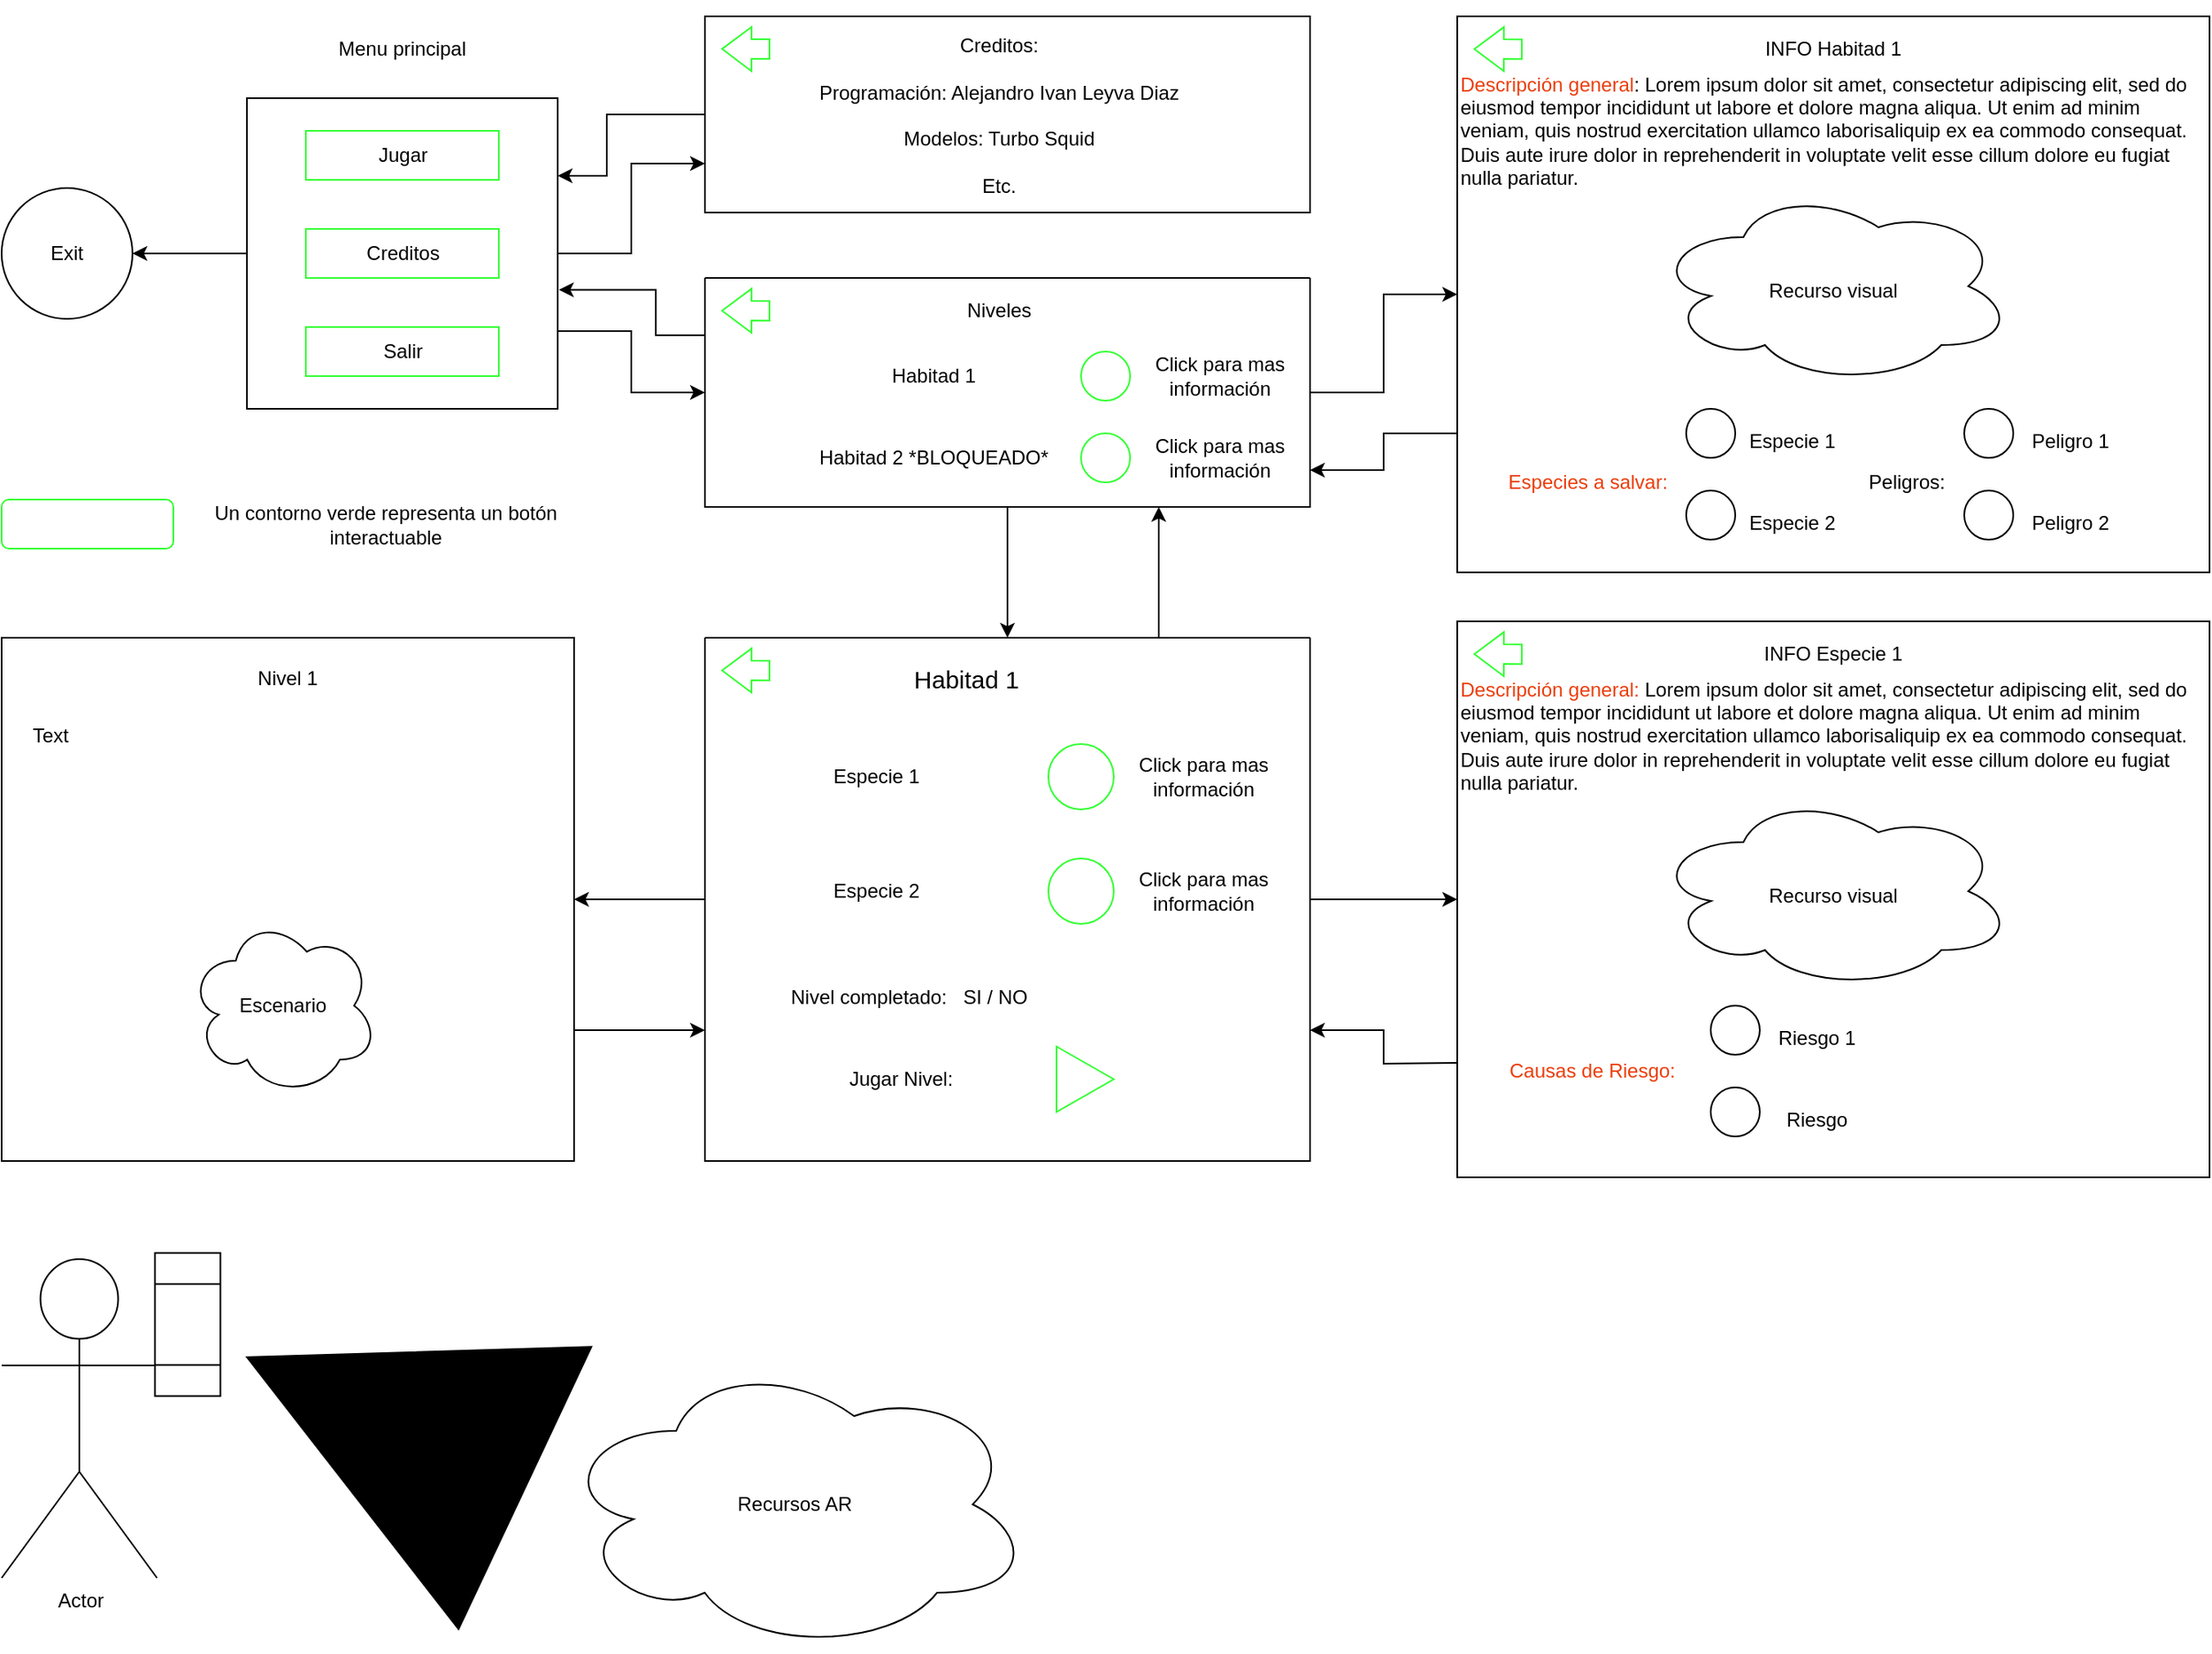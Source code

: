 <mxfile version="22.0.8" type="github">
  <diagram name="Page-1" id="2YBvvXClWsGukQMizWep">
    <mxGraphModel dx="1955" dy="596" grid="1" gridSize="10" guides="1" tooltips="1" connect="1" arrows="1" fold="1" page="1" pageScale="1" pageWidth="850" pageHeight="1100" math="0" shadow="0">
      <root>
        <mxCell id="0" />
        <mxCell id="1" parent="0" />
        <mxCell id="MVG4GWvltwTv5QBTx27n-12" style="edgeStyle=orthogonalEdgeStyle;rounded=0;orthogonalLoop=1;jettySize=auto;html=1;entryX=0;entryY=0.75;entryDx=0;entryDy=0;" edge="1" parent="1" source="MVG4GWvltwTv5QBTx27n-1" target="MVG4GWvltwTv5QBTx27n-6">
          <mxGeometry relative="1" as="geometry" />
        </mxCell>
        <mxCell id="MVG4GWvltwTv5QBTx27n-15" style="edgeStyle=orthogonalEdgeStyle;rounded=0;orthogonalLoop=1;jettySize=auto;html=1;exitX=1;exitY=0.75;exitDx=0;exitDy=0;entryX=0;entryY=0.5;entryDx=0;entryDy=0;" edge="1" parent="1" source="MVG4GWvltwTv5QBTx27n-1" target="MVG4GWvltwTv5QBTx27n-14">
          <mxGeometry relative="1" as="geometry" />
        </mxCell>
        <mxCell id="MVG4GWvltwTv5QBTx27n-29" style="edgeStyle=orthogonalEdgeStyle;rounded=0;orthogonalLoop=1;jettySize=auto;html=1;entryX=1;entryY=0.5;entryDx=0;entryDy=0;" edge="1" parent="1" source="MVG4GWvltwTv5QBTx27n-1" target="MVG4GWvltwTv5QBTx27n-28">
          <mxGeometry relative="1" as="geometry" />
        </mxCell>
        <mxCell id="MVG4GWvltwTv5QBTx27n-1" value="" style="whiteSpace=wrap;html=1;aspect=fixed;" vertex="1" parent="1">
          <mxGeometry x="40" y="90" width="190" height="190" as="geometry" />
        </mxCell>
        <mxCell id="MVG4GWvltwTv5QBTx27n-2" value="Menu principal" style="text;html=1;strokeColor=none;fillColor=none;align=center;verticalAlign=middle;whiteSpace=wrap;rounded=0;" vertex="1" parent="1">
          <mxGeometry x="40" y="30" width="190" height="60" as="geometry" />
        </mxCell>
        <mxCell id="MVG4GWvltwTv5QBTx27n-11" style="edgeStyle=orthogonalEdgeStyle;rounded=0;orthogonalLoop=1;jettySize=auto;html=1;entryX=1;entryY=0.25;entryDx=0;entryDy=0;" edge="1" parent="1" source="MVG4GWvltwTv5QBTx27n-6" target="MVG4GWvltwTv5QBTx27n-1">
          <mxGeometry relative="1" as="geometry">
            <Array as="points">
              <mxPoint x="260" y="100" />
              <mxPoint x="260" y="138" />
            </Array>
          </mxGeometry>
        </mxCell>
        <mxCell id="MVG4GWvltwTv5QBTx27n-6" value="" style="rounded=0;whiteSpace=wrap;html=1;" vertex="1" parent="1">
          <mxGeometry x="320" y="40" width="370" height="120" as="geometry" />
        </mxCell>
        <mxCell id="MVG4GWvltwTv5QBTx27n-7" value="&lt;div&gt;Programación: Alejandro Ivan Leyva Diaz&lt;/div&gt;&lt;div&gt;&lt;br&gt;&lt;/div&gt;&lt;div&gt;Modelos: Turbo Squid&lt;/div&gt;&lt;div&gt;&lt;br&gt;&lt;/div&gt;&lt;div&gt;Etc.&lt;br&gt;&lt;/div&gt;" style="text;html=1;strokeColor=none;fillColor=none;align=center;verticalAlign=middle;whiteSpace=wrap;rounded=0;" vertex="1" parent="1">
          <mxGeometry x="360" y="70" width="280" height="90" as="geometry" />
        </mxCell>
        <mxCell id="MVG4GWvltwTv5QBTx27n-8" value="&lt;div&gt;Creditos:&lt;/div&gt;&lt;div&gt;&lt;br&gt;&lt;/div&gt;" style="text;html=1;strokeColor=none;fillColor=none;align=center;verticalAlign=middle;whiteSpace=wrap;rounded=0;" vertex="1" parent="1">
          <mxGeometry x="360" y="60" width="280" height="10" as="geometry" />
        </mxCell>
        <mxCell id="MVG4GWvltwTv5QBTx27n-9" value="" style="shape=flexArrow;endArrow=classic;html=1;rounded=0;width=12;endSize=5.67;endWidth=14;strokeColor=#33FF33;" edge="1" parent="1">
          <mxGeometry width="50" height="50" relative="1" as="geometry">
            <mxPoint x="360" y="60" as="sourcePoint" />
            <mxPoint x="330" y="59.92" as="targetPoint" />
          </mxGeometry>
        </mxCell>
        <mxCell id="MVG4GWvltwTv5QBTx27n-50" style="edgeStyle=orthogonalEdgeStyle;rounded=0;orthogonalLoop=1;jettySize=auto;html=1;entryX=0.5;entryY=0;entryDx=0;entryDy=0;" edge="1" parent="1" source="MVG4GWvltwTv5QBTx27n-14" target="MVG4GWvltwTv5QBTx27n-32">
          <mxGeometry relative="1" as="geometry" />
        </mxCell>
        <mxCell id="MVG4GWvltwTv5QBTx27n-55" style="edgeStyle=orthogonalEdgeStyle;rounded=0;orthogonalLoop=1;jettySize=auto;html=1;entryX=0;entryY=0.5;entryDx=0;entryDy=0;" edge="1" parent="1" source="MVG4GWvltwTv5QBTx27n-14" target="MVG4GWvltwTv5QBTx27n-54">
          <mxGeometry relative="1" as="geometry" />
        </mxCell>
        <mxCell id="MVG4GWvltwTv5QBTx27n-14" value="" style="swimlane;startSize=0;" vertex="1" parent="1">
          <mxGeometry x="320" y="200" width="370" height="140" as="geometry" />
        </mxCell>
        <mxCell id="MVG4GWvltwTv5QBTx27n-16" value="Niveles" style="text;html=1;strokeColor=none;fillColor=none;align=center;verticalAlign=middle;whiteSpace=wrap;rounded=0;" vertex="1" parent="MVG4GWvltwTv5QBTx27n-14">
          <mxGeometry x="40" width="280" height="40" as="geometry" />
        </mxCell>
        <mxCell id="MVG4GWvltwTv5QBTx27n-18" value="" style="shape=flexArrow;endArrow=classic;html=1;rounded=0;width=12;endSize=5.67;endWidth=14;strokeColor=#33FF33;" edge="1" parent="MVG4GWvltwTv5QBTx27n-14">
          <mxGeometry width="50" height="50" relative="1" as="geometry">
            <mxPoint x="40" y="20.08" as="sourcePoint" />
            <mxPoint x="10" y="20" as="targetPoint" />
          </mxGeometry>
        </mxCell>
        <mxCell id="MVG4GWvltwTv5QBTx27n-20" value="" style="ellipse;whiteSpace=wrap;html=1;aspect=fixed;strokeColor=#33FF33;" vertex="1" parent="MVG4GWvltwTv5QBTx27n-14">
          <mxGeometry x="230" y="45" width="30" height="30" as="geometry" />
        </mxCell>
        <mxCell id="MVG4GWvltwTv5QBTx27n-22" value="" style="ellipse;whiteSpace=wrap;html=1;aspect=fixed;strokeColor=#33FF33;" vertex="1" parent="MVG4GWvltwTv5QBTx27n-14">
          <mxGeometry x="230" y="95" width="30" height="30" as="geometry" />
        </mxCell>
        <mxCell id="MVG4GWvltwTv5QBTx27n-24" value="Habitad 1" style="text;html=1;strokeColor=none;fillColor=none;align=center;verticalAlign=middle;whiteSpace=wrap;rounded=0;" vertex="1" parent="MVG4GWvltwTv5QBTx27n-14">
          <mxGeometry x="60" y="40" width="160" height="40" as="geometry" />
        </mxCell>
        <mxCell id="MVG4GWvltwTv5QBTx27n-25" value="Habitad 2 *BLOQUEADO*" style="text;html=1;strokeColor=none;fillColor=none;align=center;verticalAlign=middle;whiteSpace=wrap;rounded=0;" vertex="1" parent="MVG4GWvltwTv5QBTx27n-14">
          <mxGeometry x="60" y="90" width="160" height="40" as="geometry" />
        </mxCell>
        <mxCell id="MVG4GWvltwTv5QBTx27n-48" value="Click para mas información" style="text;html=1;strokeColor=none;fillColor=none;align=center;verticalAlign=middle;whiteSpace=wrap;rounded=0;" vertex="1" parent="MVG4GWvltwTv5QBTx27n-14">
          <mxGeometry x="260" y="45" width="110" height="30" as="geometry" />
        </mxCell>
        <mxCell id="MVG4GWvltwTv5QBTx27n-49" value="Click para mas información" style="text;html=1;strokeColor=none;fillColor=none;align=center;verticalAlign=middle;whiteSpace=wrap;rounded=0;" vertex="1" parent="MVG4GWvltwTv5QBTx27n-14">
          <mxGeometry x="260" y="95" width="110" height="30" as="geometry" />
        </mxCell>
        <mxCell id="MVG4GWvltwTv5QBTx27n-26" style="edgeStyle=orthogonalEdgeStyle;rounded=0;orthogonalLoop=1;jettySize=auto;html=1;exitX=0;exitY=0.25;exitDx=0;exitDy=0;entryX=1.004;entryY=0.617;entryDx=0;entryDy=0;entryPerimeter=0;" edge="1" parent="1" source="MVG4GWvltwTv5QBTx27n-14" target="MVG4GWvltwTv5QBTx27n-1">
          <mxGeometry relative="1" as="geometry">
            <Array as="points">
              <mxPoint x="290" y="235" />
              <mxPoint x="290" y="207" />
            </Array>
          </mxGeometry>
        </mxCell>
        <mxCell id="MVG4GWvltwTv5QBTx27n-28" value="" style="ellipse;whiteSpace=wrap;html=1;aspect=fixed;" vertex="1" parent="1">
          <mxGeometry x="-110" y="145" width="80" height="80" as="geometry" />
        </mxCell>
        <mxCell id="MVG4GWvltwTv5QBTx27n-30" value="Exit" style="text;html=1;strokeColor=none;fillColor=none;align=center;verticalAlign=middle;whiteSpace=wrap;rounded=0;" vertex="1" parent="1">
          <mxGeometry x="-100" y="170" width="60" height="30" as="geometry" />
        </mxCell>
        <mxCell id="MVG4GWvltwTv5QBTx27n-51" style="edgeStyle=orthogonalEdgeStyle;rounded=0;orthogonalLoop=1;jettySize=auto;html=1;exitX=0.75;exitY=0;exitDx=0;exitDy=0;entryX=0.75;entryY=1;entryDx=0;entryDy=0;" edge="1" parent="1" source="MVG4GWvltwTv5QBTx27n-32" target="MVG4GWvltwTv5QBTx27n-14">
          <mxGeometry relative="1" as="geometry" />
        </mxCell>
        <mxCell id="MVG4GWvltwTv5QBTx27n-92" style="edgeStyle=orthogonalEdgeStyle;rounded=0;orthogonalLoop=1;jettySize=auto;html=1;entryX=0;entryY=0.5;entryDx=0;entryDy=0;" edge="1" parent="1" source="MVG4GWvltwTv5QBTx27n-32" target="MVG4GWvltwTv5QBTx27n-76">
          <mxGeometry relative="1" as="geometry" />
        </mxCell>
        <mxCell id="MVG4GWvltwTv5QBTx27n-116" style="edgeStyle=orthogonalEdgeStyle;rounded=0;orthogonalLoop=1;jettySize=auto;html=1;entryX=1;entryY=0.5;entryDx=0;entryDy=0;" edge="1" parent="1" source="MVG4GWvltwTv5QBTx27n-32" target="MVG4GWvltwTv5QBTx27n-106">
          <mxGeometry relative="1" as="geometry" />
        </mxCell>
        <mxCell id="MVG4GWvltwTv5QBTx27n-32" value="" style="swimlane;startSize=0;" vertex="1" parent="1">
          <mxGeometry x="320" y="420" width="370" height="320" as="geometry" />
        </mxCell>
        <mxCell id="MVG4GWvltwTv5QBTx27n-33" value="" style="shape=flexArrow;endArrow=classic;html=1;rounded=0;width=12;endSize=5.67;endWidth=14;strokeColor=#33FF33;" edge="1" parent="MVG4GWvltwTv5QBTx27n-32">
          <mxGeometry width="50" height="50" relative="1" as="geometry">
            <mxPoint x="40" y="20.08" as="sourcePoint" />
            <mxPoint x="10" y="20" as="targetPoint" />
          </mxGeometry>
        </mxCell>
        <mxCell id="MVG4GWvltwTv5QBTx27n-34" value="&lt;font style=&quot;font-size: 15px;&quot;&gt;Habitad 1&lt;/font&gt;" style="text;html=1;strokeColor=none;fillColor=none;align=center;verticalAlign=middle;whiteSpace=wrap;rounded=0;" vertex="1" parent="MVG4GWvltwTv5QBTx27n-32">
          <mxGeometry x="115" y="10" width="90" height="30" as="geometry" />
        </mxCell>
        <mxCell id="MVG4GWvltwTv5QBTx27n-39" value="Especie 1" style="text;html=1;strokeColor=none;fillColor=none;align=center;verticalAlign=middle;whiteSpace=wrap;rounded=0;" vertex="1" parent="MVG4GWvltwTv5QBTx27n-32">
          <mxGeometry y="60" width="210" height="50" as="geometry" />
        </mxCell>
        <mxCell id="MVG4GWvltwTv5QBTx27n-40" value="Especie 2" style="text;html=1;strokeColor=none;fillColor=none;align=center;verticalAlign=middle;whiteSpace=wrap;rounded=0;" vertex="1" parent="MVG4GWvltwTv5QBTx27n-32">
          <mxGeometry y="130" width="210" height="50" as="geometry" />
        </mxCell>
        <mxCell id="MVG4GWvltwTv5QBTx27n-42" value="" style="ellipse;whiteSpace=wrap;html=1;aspect=fixed;strokeColor=#33FF33;" vertex="1" parent="MVG4GWvltwTv5QBTx27n-32">
          <mxGeometry x="210" y="65" width="40" height="40" as="geometry" />
        </mxCell>
        <mxCell id="MVG4GWvltwTv5QBTx27n-43" value="" style="ellipse;whiteSpace=wrap;html=1;aspect=fixed;strokeColor=#33FF33;" vertex="1" parent="MVG4GWvltwTv5QBTx27n-32">
          <mxGeometry x="210" y="135" width="40" height="40" as="geometry" />
        </mxCell>
        <mxCell id="MVG4GWvltwTv5QBTx27n-45" value="Click para mas información" style="text;html=1;strokeColor=none;fillColor=none;align=center;verticalAlign=middle;whiteSpace=wrap;rounded=0;" vertex="1" parent="MVG4GWvltwTv5QBTx27n-32">
          <mxGeometry x="250" y="70" width="110" height="30" as="geometry" />
        </mxCell>
        <mxCell id="MVG4GWvltwTv5QBTx27n-46" value="Click para mas información" style="text;html=1;strokeColor=none;fillColor=none;align=center;verticalAlign=middle;whiteSpace=wrap;rounded=0;" vertex="1" parent="MVG4GWvltwTv5QBTx27n-32">
          <mxGeometry x="250" y="140" width="110" height="30" as="geometry" />
        </mxCell>
        <mxCell id="MVG4GWvltwTv5QBTx27n-47" value="Nivel completado:&amp;nbsp;&amp;nbsp; SI / NO" style="text;html=1;strokeColor=none;fillColor=none;align=center;verticalAlign=middle;whiteSpace=wrap;rounded=0;" vertex="1" parent="MVG4GWvltwTv5QBTx27n-32">
          <mxGeometry x="10" y="200" width="230" height="40" as="geometry" />
        </mxCell>
        <mxCell id="MVG4GWvltwTv5QBTx27n-52" value="" style="triangle;whiteSpace=wrap;html=1;strokeColor=#33FF33;" vertex="1" parent="MVG4GWvltwTv5QBTx27n-32">
          <mxGeometry x="215" y="250" width="35" height="40" as="geometry" />
        </mxCell>
        <mxCell id="MVG4GWvltwTv5QBTx27n-53" value="Jugar Nivel:" style="text;html=1;strokeColor=none;fillColor=none;align=center;verticalAlign=middle;whiteSpace=wrap;rounded=0;" vertex="1" parent="MVG4GWvltwTv5QBTx27n-32">
          <mxGeometry x="50" y="250" width="140" height="40" as="geometry" />
        </mxCell>
        <mxCell id="MVG4GWvltwTv5QBTx27n-93" style="edgeStyle=orthogonalEdgeStyle;rounded=0;orthogonalLoop=1;jettySize=auto;html=1;exitX=0;exitY=0.75;exitDx=0;exitDy=0;entryX=1;entryY=0.75;entryDx=0;entryDy=0;" edge="1" parent="1" source="MVG4GWvltwTv5QBTx27n-54" target="MVG4GWvltwTv5QBTx27n-49">
          <mxGeometry relative="1" as="geometry" />
        </mxCell>
        <mxCell id="MVG4GWvltwTv5QBTx27n-54" value="" style="rounded=0;whiteSpace=wrap;html=1;" vertex="1" parent="1">
          <mxGeometry x="780" y="40" width="460" height="340" as="geometry" />
        </mxCell>
        <mxCell id="MVG4GWvltwTv5QBTx27n-56" value="INFO Habitad 1" style="text;html=1;strokeColor=none;fillColor=none;align=center;verticalAlign=middle;whiteSpace=wrap;rounded=0;" vertex="1" parent="1">
          <mxGeometry x="950" y="45" width="120" height="30" as="geometry" />
        </mxCell>
        <mxCell id="MVG4GWvltwTv5QBTx27n-57" value="&lt;div align=&quot;left&quot;&gt;&lt;font color=&quot;#eb3e0c&quot;&gt;Descripción general&lt;/font&gt;: Lorem ipsum dolor sit amet, consectetur adipiscing elit, sed do eiusmod tempor incididunt ut labore et dolore magna aliqua. Ut enim ad minim veniam, quis nostrud exercitation ullamco laborisaliquip ex ea commodo consequat. Duis aute irure dolor in reprehenderit in voluptate velit esse cillum dolore eu fugiat nulla pariatur. &lt;/div&gt;" style="text;html=1;strokeColor=none;fillColor=none;align=left;verticalAlign=middle;whiteSpace=wrap;rounded=0;" vertex="1" parent="1">
          <mxGeometry x="780" y="75" width="460" height="70" as="geometry" />
        </mxCell>
        <mxCell id="MVG4GWvltwTv5QBTx27n-59" value="" style="ellipse;shape=cloud;whiteSpace=wrap;html=1;" vertex="1" parent="1">
          <mxGeometry x="900" y="145" width="220" height="120" as="geometry" />
        </mxCell>
        <mxCell id="MVG4GWvltwTv5QBTx27n-60" value="Recurso visual" style="text;html=1;strokeColor=none;fillColor=none;align=center;verticalAlign=middle;whiteSpace=wrap;rounded=0;" vertex="1" parent="1">
          <mxGeometry x="965" y="190" width="90" height="35" as="geometry" />
        </mxCell>
        <mxCell id="MVG4GWvltwTv5QBTx27n-62" value="&lt;font color=&quot;#eb3e0c&quot;&gt;Especies a salvar:&lt;/font&gt;" style="text;html=1;strokeColor=none;fillColor=none;align=center;verticalAlign=middle;whiteSpace=wrap;rounded=0;" vertex="1" parent="1">
          <mxGeometry x="780" y="310" width="160" height="30" as="geometry" />
        </mxCell>
        <mxCell id="MVG4GWvltwTv5QBTx27n-63" value="" style="ellipse;whiteSpace=wrap;html=1;aspect=fixed;" vertex="1" parent="1">
          <mxGeometry x="920" y="280" width="30" height="30" as="geometry" />
        </mxCell>
        <mxCell id="MVG4GWvltwTv5QBTx27n-64" value="" style="ellipse;whiteSpace=wrap;html=1;aspect=fixed;" vertex="1" parent="1">
          <mxGeometry x="920" y="330" width="30" height="30" as="geometry" />
        </mxCell>
        <mxCell id="MVG4GWvltwTv5QBTx27n-65" value="" style="ellipse;whiteSpace=wrap;html=1;aspect=fixed;" vertex="1" parent="1">
          <mxGeometry x="1090" y="330" width="30" height="30" as="geometry" />
        </mxCell>
        <mxCell id="MVG4GWvltwTv5QBTx27n-66" value="" style="ellipse;whiteSpace=wrap;html=1;aspect=fixed;" vertex="1" parent="1">
          <mxGeometry x="1090" y="280" width="30" height="30" as="geometry" />
        </mxCell>
        <mxCell id="MVG4GWvltwTv5QBTx27n-67" value="Peligros:" style="text;html=1;strokeColor=none;fillColor=none;align=center;verticalAlign=middle;whiteSpace=wrap;rounded=0;" vertex="1" parent="1">
          <mxGeometry x="1020" y="310" width="70" height="30" as="geometry" />
        </mxCell>
        <mxCell id="MVG4GWvltwTv5QBTx27n-68" value="Especie 1" style="text;html=1;strokeColor=none;fillColor=none;align=center;verticalAlign=middle;whiteSpace=wrap;rounded=0;" vertex="1" parent="1">
          <mxGeometry x="950" y="290" width="70" height="20" as="geometry" />
        </mxCell>
        <mxCell id="MVG4GWvltwTv5QBTx27n-69" value="Especie 2" style="text;html=1;strokeColor=none;fillColor=none;align=center;verticalAlign=middle;whiteSpace=wrap;rounded=0;" vertex="1" parent="1">
          <mxGeometry x="950" y="340" width="70" height="20" as="geometry" />
        </mxCell>
        <mxCell id="MVG4GWvltwTv5QBTx27n-73" value="Peligro 1" style="text;html=1;strokeColor=none;fillColor=none;align=center;verticalAlign=middle;whiteSpace=wrap;rounded=0;" vertex="1" parent="1">
          <mxGeometry x="1120" y="290" width="70" height="20" as="geometry" />
        </mxCell>
        <mxCell id="MVG4GWvltwTv5QBTx27n-74" value="Peligro 2" style="text;html=1;strokeColor=none;fillColor=none;align=center;verticalAlign=middle;whiteSpace=wrap;rounded=0;" vertex="1" parent="1">
          <mxGeometry x="1120" y="340" width="70" height="20" as="geometry" />
        </mxCell>
        <mxCell id="MVG4GWvltwTv5QBTx27n-75" value="" style="shape=flexArrow;endArrow=classic;html=1;rounded=0;width=12;endSize=5.67;endWidth=14;strokeColor=#33FF33;" edge="1" parent="1">
          <mxGeometry width="50" height="50" relative="1" as="geometry">
            <mxPoint x="820" y="60.08" as="sourcePoint" />
            <mxPoint x="790" y="60" as="targetPoint" />
          </mxGeometry>
        </mxCell>
        <mxCell id="MVG4GWvltwTv5QBTx27n-76" value="" style="rounded=0;whiteSpace=wrap;html=1;" vertex="1" parent="1">
          <mxGeometry x="780" y="410" width="460" height="340" as="geometry" />
        </mxCell>
        <mxCell id="MVG4GWvltwTv5QBTx27n-77" value="INFO Especie 1" style="text;html=1;strokeColor=none;fillColor=none;align=center;verticalAlign=middle;whiteSpace=wrap;rounded=0;" vertex="1" parent="1">
          <mxGeometry x="950" y="415" width="120" height="30" as="geometry" />
        </mxCell>
        <mxCell id="MVG4GWvltwTv5QBTx27n-78" value="&lt;div align=&quot;left&quot;&gt;&lt;font color=&quot;#eb3e0c&quot;&gt;Descripción general:&lt;/font&gt; Lorem ipsum dolor sit amet, consectetur adipiscing elit, sed do eiusmod tempor incididunt ut labore et dolore magna aliqua. Ut enim ad minim veniam, quis nostrud exercitation ullamco laborisaliquip ex ea commodo consequat. Duis aute irure dolor in reprehenderit in voluptate velit esse cillum dolore eu fugiat nulla pariatur. &lt;/div&gt;" style="text;html=1;strokeColor=none;fillColor=none;align=left;verticalAlign=middle;whiteSpace=wrap;rounded=0;" vertex="1" parent="1">
          <mxGeometry x="780" y="445" width="460" height="70" as="geometry" />
        </mxCell>
        <mxCell id="MVG4GWvltwTv5QBTx27n-79" value="" style="ellipse;shape=cloud;whiteSpace=wrap;html=1;" vertex="1" parent="1">
          <mxGeometry x="900" y="515" width="220" height="120" as="geometry" />
        </mxCell>
        <mxCell id="MVG4GWvltwTv5QBTx27n-80" value="Recurso visual" style="text;html=1;strokeColor=none;fillColor=none;align=center;verticalAlign=middle;whiteSpace=wrap;rounded=0;" vertex="1" parent="1">
          <mxGeometry x="965" y="560" width="90" height="35" as="geometry" />
        </mxCell>
        <mxCell id="MVG4GWvltwTv5QBTx27n-94" style="edgeStyle=orthogonalEdgeStyle;rounded=0;orthogonalLoop=1;jettySize=auto;html=1;exitX=0;exitY=0;exitDx=0;exitDy=0;entryX=1;entryY=0.75;entryDx=0;entryDy=0;" edge="1" parent="1" target="MVG4GWvltwTv5QBTx27n-32">
          <mxGeometry relative="1" as="geometry">
            <mxPoint x="780" y="680" as="sourcePoint" />
          </mxGeometry>
        </mxCell>
        <mxCell id="MVG4GWvltwTv5QBTx27n-91" value="" style="shape=flexArrow;endArrow=classic;html=1;rounded=0;width=12;endSize=5.67;endWidth=14;strokeColor=#33FF33;" edge="1" parent="1">
          <mxGeometry width="50" height="50" relative="1" as="geometry">
            <mxPoint x="820" y="430.08" as="sourcePoint" />
            <mxPoint x="790" y="430" as="targetPoint" />
          </mxGeometry>
        </mxCell>
        <mxCell id="MVG4GWvltwTv5QBTx27n-95" value="&lt;div align=&quot;left&quot;&gt;&lt;font color=&quot;#eb3e0c&quot;&gt;Causas de Riesgo:&lt;/font&gt;&lt;br&gt;&lt;/div&gt;" style="text;html=1;strokeColor=none;fillColor=none;align=left;verticalAlign=middle;whiteSpace=wrap;rounded=0;" vertex="1" parent="1">
          <mxGeometry x="810" y="650" width="110" height="70" as="geometry" />
        </mxCell>
        <mxCell id="MVG4GWvltwTv5QBTx27n-96" value="" style="ellipse;whiteSpace=wrap;html=1;aspect=fixed;" vertex="1" parent="1">
          <mxGeometry x="935" y="645" width="30" height="30" as="geometry" />
        </mxCell>
        <mxCell id="MVG4GWvltwTv5QBTx27n-97" value="" style="ellipse;whiteSpace=wrap;html=1;aspect=fixed;" vertex="1" parent="1">
          <mxGeometry x="935" y="695" width="30" height="30" as="geometry" />
        </mxCell>
        <mxCell id="MVG4GWvltwTv5QBTx27n-98" value="Riesgo " style="text;html=1;strokeColor=none;fillColor=none;align=center;verticalAlign=middle;whiteSpace=wrap;rounded=0;" vertex="1" parent="1">
          <mxGeometry x="965" y="705" width="70" height="20" as="geometry" />
        </mxCell>
        <mxCell id="MVG4GWvltwTv5QBTx27n-99" value="Riesgo 1" style="text;html=1;strokeColor=none;fillColor=none;align=center;verticalAlign=middle;whiteSpace=wrap;rounded=0;" vertex="1" parent="1">
          <mxGeometry x="965" y="655" width="70" height="20" as="geometry" />
        </mxCell>
        <mxCell id="MVG4GWvltwTv5QBTx27n-101" value="" style="rounded=0;whiteSpace=wrap;html=1;strokeColor=#33FF33;" vertex="1" parent="1">
          <mxGeometry x="76" y="110" width="118" height="30" as="geometry" />
        </mxCell>
        <mxCell id="MVG4GWvltwTv5QBTx27n-3" value="Jugar" style="text;html=1;strokeColor=none;fillColor=none;align=center;verticalAlign=middle;whiteSpace=wrap;rounded=0;" vertex="1" parent="1">
          <mxGeometry x="87.5" y="105" width="95" height="40" as="geometry" />
        </mxCell>
        <mxCell id="MVG4GWvltwTv5QBTx27n-102" value="" style="rounded=0;whiteSpace=wrap;html=1;strokeColor=#33FF33;" vertex="1" parent="1">
          <mxGeometry x="76" y="170" width="118" height="30" as="geometry" />
        </mxCell>
        <mxCell id="MVG4GWvltwTv5QBTx27n-4" value="Creditos" style="text;html=1;strokeColor=none;fillColor=none;align=center;verticalAlign=middle;whiteSpace=wrap;rounded=0;" vertex="1" parent="1">
          <mxGeometry x="87.5" y="165" width="95" height="40" as="geometry" />
        </mxCell>
        <mxCell id="MVG4GWvltwTv5QBTx27n-103" value="" style="rounded=0;whiteSpace=wrap;html=1;strokeColor=#33FF33;" vertex="1" parent="1">
          <mxGeometry x="76" y="230" width="118" height="30" as="geometry" />
        </mxCell>
        <mxCell id="MVG4GWvltwTv5QBTx27n-5" value="Salir" style="text;html=1;strokeColor=none;fillColor=none;align=center;verticalAlign=middle;whiteSpace=wrap;rounded=0;" vertex="1" parent="1">
          <mxGeometry x="87.5" y="225" width="95" height="40" as="geometry" />
        </mxCell>
        <mxCell id="MVG4GWvltwTv5QBTx27n-104" value="" style="rounded=1;whiteSpace=wrap;html=1;strokeColor=#33FF33;" vertex="1" parent="1">
          <mxGeometry x="-110" y="335.5" width="105" height="30" as="geometry" />
        </mxCell>
        <mxCell id="MVG4GWvltwTv5QBTx27n-105" value="Un contorno verde representa un botón interactuable" style="text;html=1;strokeColor=none;fillColor=none;align=center;verticalAlign=middle;whiteSpace=wrap;rounded=0;" vertex="1" parent="1">
          <mxGeometry x="4.25" y="321" width="241.5" height="59" as="geometry" />
        </mxCell>
        <mxCell id="MVG4GWvltwTv5QBTx27n-117" style="edgeStyle=orthogonalEdgeStyle;rounded=0;orthogonalLoop=1;jettySize=auto;html=1;exitX=1;exitY=0.75;exitDx=0;exitDy=0;entryX=0;entryY=0.75;entryDx=0;entryDy=0;" edge="1" parent="1" source="MVG4GWvltwTv5QBTx27n-106" target="MVG4GWvltwTv5QBTx27n-32">
          <mxGeometry relative="1" as="geometry">
            <mxPoint x="310" y="659.769" as="targetPoint" />
          </mxGeometry>
        </mxCell>
        <mxCell id="MVG4GWvltwTv5QBTx27n-106" value="" style="rounded=0;whiteSpace=wrap;html=1;" vertex="1" parent="1">
          <mxGeometry x="-110" y="420" width="350" height="320" as="geometry" />
        </mxCell>
        <mxCell id="MVG4GWvltwTv5QBTx27n-108" value="Nivel 1" style="text;html=1;strokeColor=none;fillColor=none;align=center;verticalAlign=middle;whiteSpace=wrap;rounded=0;" vertex="1" parent="1">
          <mxGeometry x="-110" y="420" width="350" height="50" as="geometry" />
        </mxCell>
        <mxCell id="MVG4GWvltwTv5QBTx27n-109" value="Actor" style="shape=umlActor;verticalLabelPosition=bottom;verticalAlign=top;html=1;outlineConnect=0;" vertex="1" parent="1">
          <mxGeometry x="-110" y="800" width="95" height="195" as="geometry" />
        </mxCell>
        <mxCell id="MVG4GWvltwTv5QBTx27n-110" value="" style="shape=mxgraph.arrows2.wedgeArrow;html=1;bendable=0;startWidth=95.385;fillColor=strokeColor;defaultFillColor=invert;defaultGradientColor=invert;rounded=0;" edge="1" parent="1">
          <mxGeometry width="100" height="100" relative="1" as="geometry">
            <mxPoint x="210" y="940" as="sourcePoint" />
            <mxPoint x="40" y="860" as="targetPoint" />
          </mxGeometry>
        </mxCell>
        <mxCell id="MVG4GWvltwTv5QBTx27n-111" value="" style="shape=process;whiteSpace=wrap;html=1;backgroundOutline=1;rotation=90;size=0.214;" vertex="1" parent="1">
          <mxGeometry x="-40" y="820" width="87.5" height="40" as="geometry" />
        </mxCell>
        <mxCell id="MVG4GWvltwTv5QBTx27n-112" value="Recursos AR" style="ellipse;shape=cloud;whiteSpace=wrap;html=1;" vertex="1" parent="1">
          <mxGeometry x="230" y="860" width="290" height="180" as="geometry" />
        </mxCell>
        <mxCell id="MVG4GWvltwTv5QBTx27n-118" value="Escenario" style="ellipse;shape=cloud;whiteSpace=wrap;html=1;" vertex="1" parent="1">
          <mxGeometry x="4.25" y="590" width="115.75" height="110" as="geometry" />
        </mxCell>
        <mxCell id="MVG4GWvltwTv5QBTx27n-119" value="Text" style="text;html=1;strokeColor=none;fillColor=none;align=center;verticalAlign=middle;whiteSpace=wrap;rounded=0;" vertex="1" parent="1">
          <mxGeometry x="-110" y="465" width="60" height="30" as="geometry" />
        </mxCell>
      </root>
    </mxGraphModel>
  </diagram>
</mxfile>
